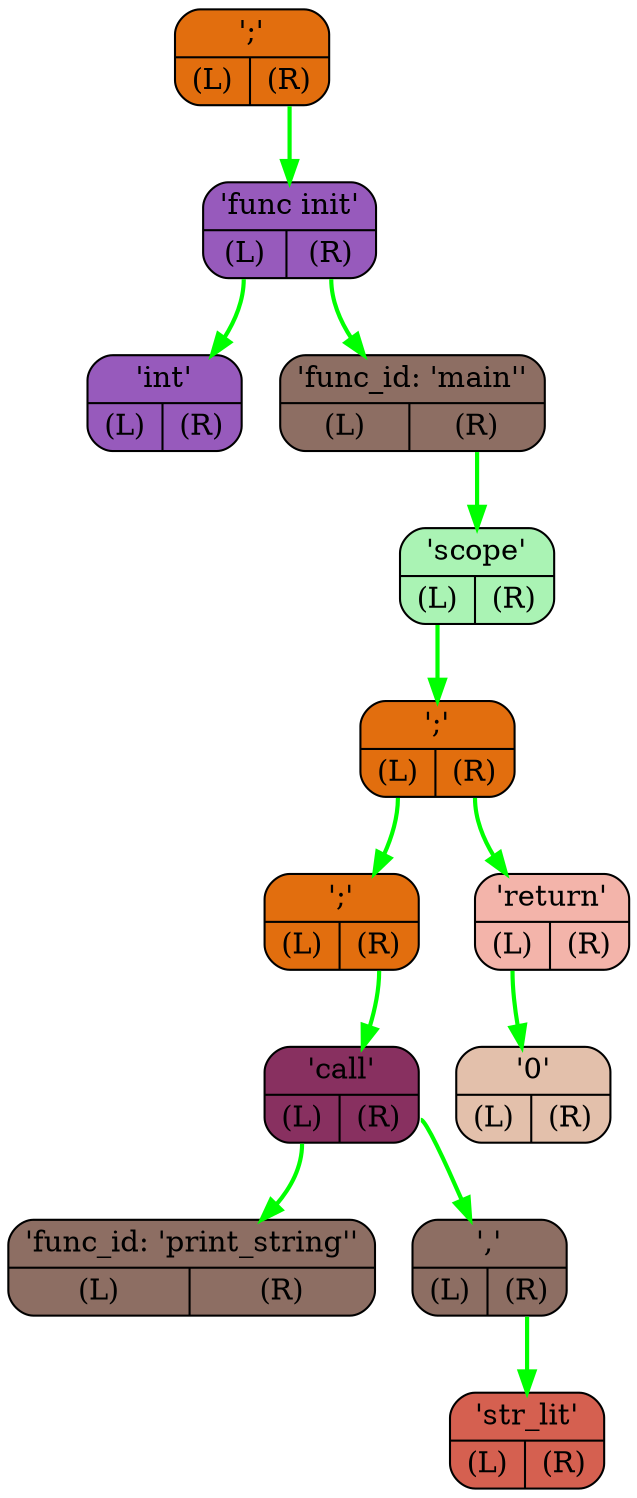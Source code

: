 digraph G{
    rankdir=TB;
    NODE0x7ffd0108ed68[shape="Mrecord",color="black",fillcolor="#e26e0e",style="filled",label="{';' | {<L> (L) | <R> (R)}}"]
    NODE0x7ffd0108ed90[shape="Mrecord",color="black",fillcolor="#975abc",style="filled",label="{'func init' | {<L> (L) | <R> (R)}}"]
    NODE0x7ffd0108edb8[shape="Mrecord",color="black",fillcolor="#975abc",style="filled",label="{'int' | {<L> (L) | <R> (R)}}"]
    NODE0x7ffd0108ede0[shape="Mrecord",color="black",fillcolor="#8d6e63",style="filled",label="{'func_id: 'main'' | {<L> (L) | <R> (R)}}"]
    NODE0x7ffd0108ee08[shape="Mrecord",color="black",fillcolor="#aaf3b4",style="filled",label="{'scope' | {<L> (L) | <R> (R)}}"]
    NODE0x7ffd0108ee30[shape="Mrecord",color="black",fillcolor="#e26e0e",style="filled",label="{';' | {<L> (L) | <R> (R)}}"]
    NODE0x7ffd0108ee58[shape="Mrecord",color="black",fillcolor="#e26e0e",style="filled",label="{';' | {<L> (L) | <R> (R)}}"]
    NODE0x7ffd0108ee80[shape="Mrecord",color="black",fillcolor="#883060",style="filled",label="{'call' | {<L> (L) | <R> (R)}}"]
    NODE0x7ffd0108eea8[shape="Mrecord",color="black",fillcolor="#8d6e63",style="filled",label="{'func_id: 'print_string'' | {<L> (L) | <R> (R)}}"]
    NODE0x7ffd0108eed0[shape="Mrecord",color="black",fillcolor="#8d6e63",style="filled",label="{',' | {<L> (L) | <R> (R)}}"]
    NODE0x7ffd0108eef8[shape="Mrecord",color="black",fillcolor="#d56050",style="filled",label="{'str_lit' | {<L> (L) | <R> (R)}}"]
    NODE0x7ffd0108ef20[shape="Mrecord",color="black",fillcolor="#f3b4aa",style="filled",label="{'return' | {<L> (L) | <R> (R)}}"]
    NODE0x7ffd0108ef48[shape="Mrecord",color="black",fillcolor="#e3c0ab",style="filled",label="{'0' | {<L> (L) | <R> (R)}}"]
    NODE0x7ffd0108eed0:R-> NODE0x7ffd0108eef8 [color="#00FF00",penwidth=2,label=""]
    NODE0x7ffd0108ee80:L-> NODE0x7ffd0108eea8 [color="#00FF00",penwidth=2,label=""]
    NODE0x7ffd0108ee80:R-> NODE0x7ffd0108eed0 [color="#00FF00",penwidth=2,label=""]
    NODE0x7ffd0108ee58:R-> NODE0x7ffd0108ee80 [color="#00FF00",penwidth=2,label=""]
    NODE0x7ffd0108ef20:L-> NODE0x7ffd0108ef48 [color="#00FF00",penwidth=2,label=""]
    NODE0x7ffd0108ee30:L-> NODE0x7ffd0108ee58 [color="#00FF00",penwidth=2,label=""]
    NODE0x7ffd0108ee30:R-> NODE0x7ffd0108ef20 [color="#00FF00",penwidth=2,label=""]
    NODE0x7ffd0108ee08:L-> NODE0x7ffd0108ee30 [color="#00FF00",penwidth=2,label=""]
    NODE0x7ffd0108ede0:R-> NODE0x7ffd0108ee08 [color="#00FF00",penwidth=2,label=""]
    NODE0x7ffd0108ed90:L-> NODE0x7ffd0108edb8 [color="#00FF00",penwidth=2,label=""]
    NODE0x7ffd0108ed90:R-> NODE0x7ffd0108ede0 [color="#00FF00",penwidth=2,label=""]
    NODE0x7ffd0108ed68:R-> NODE0x7ffd0108ed90 [color="#00FF00",penwidth=2,label=""]
}